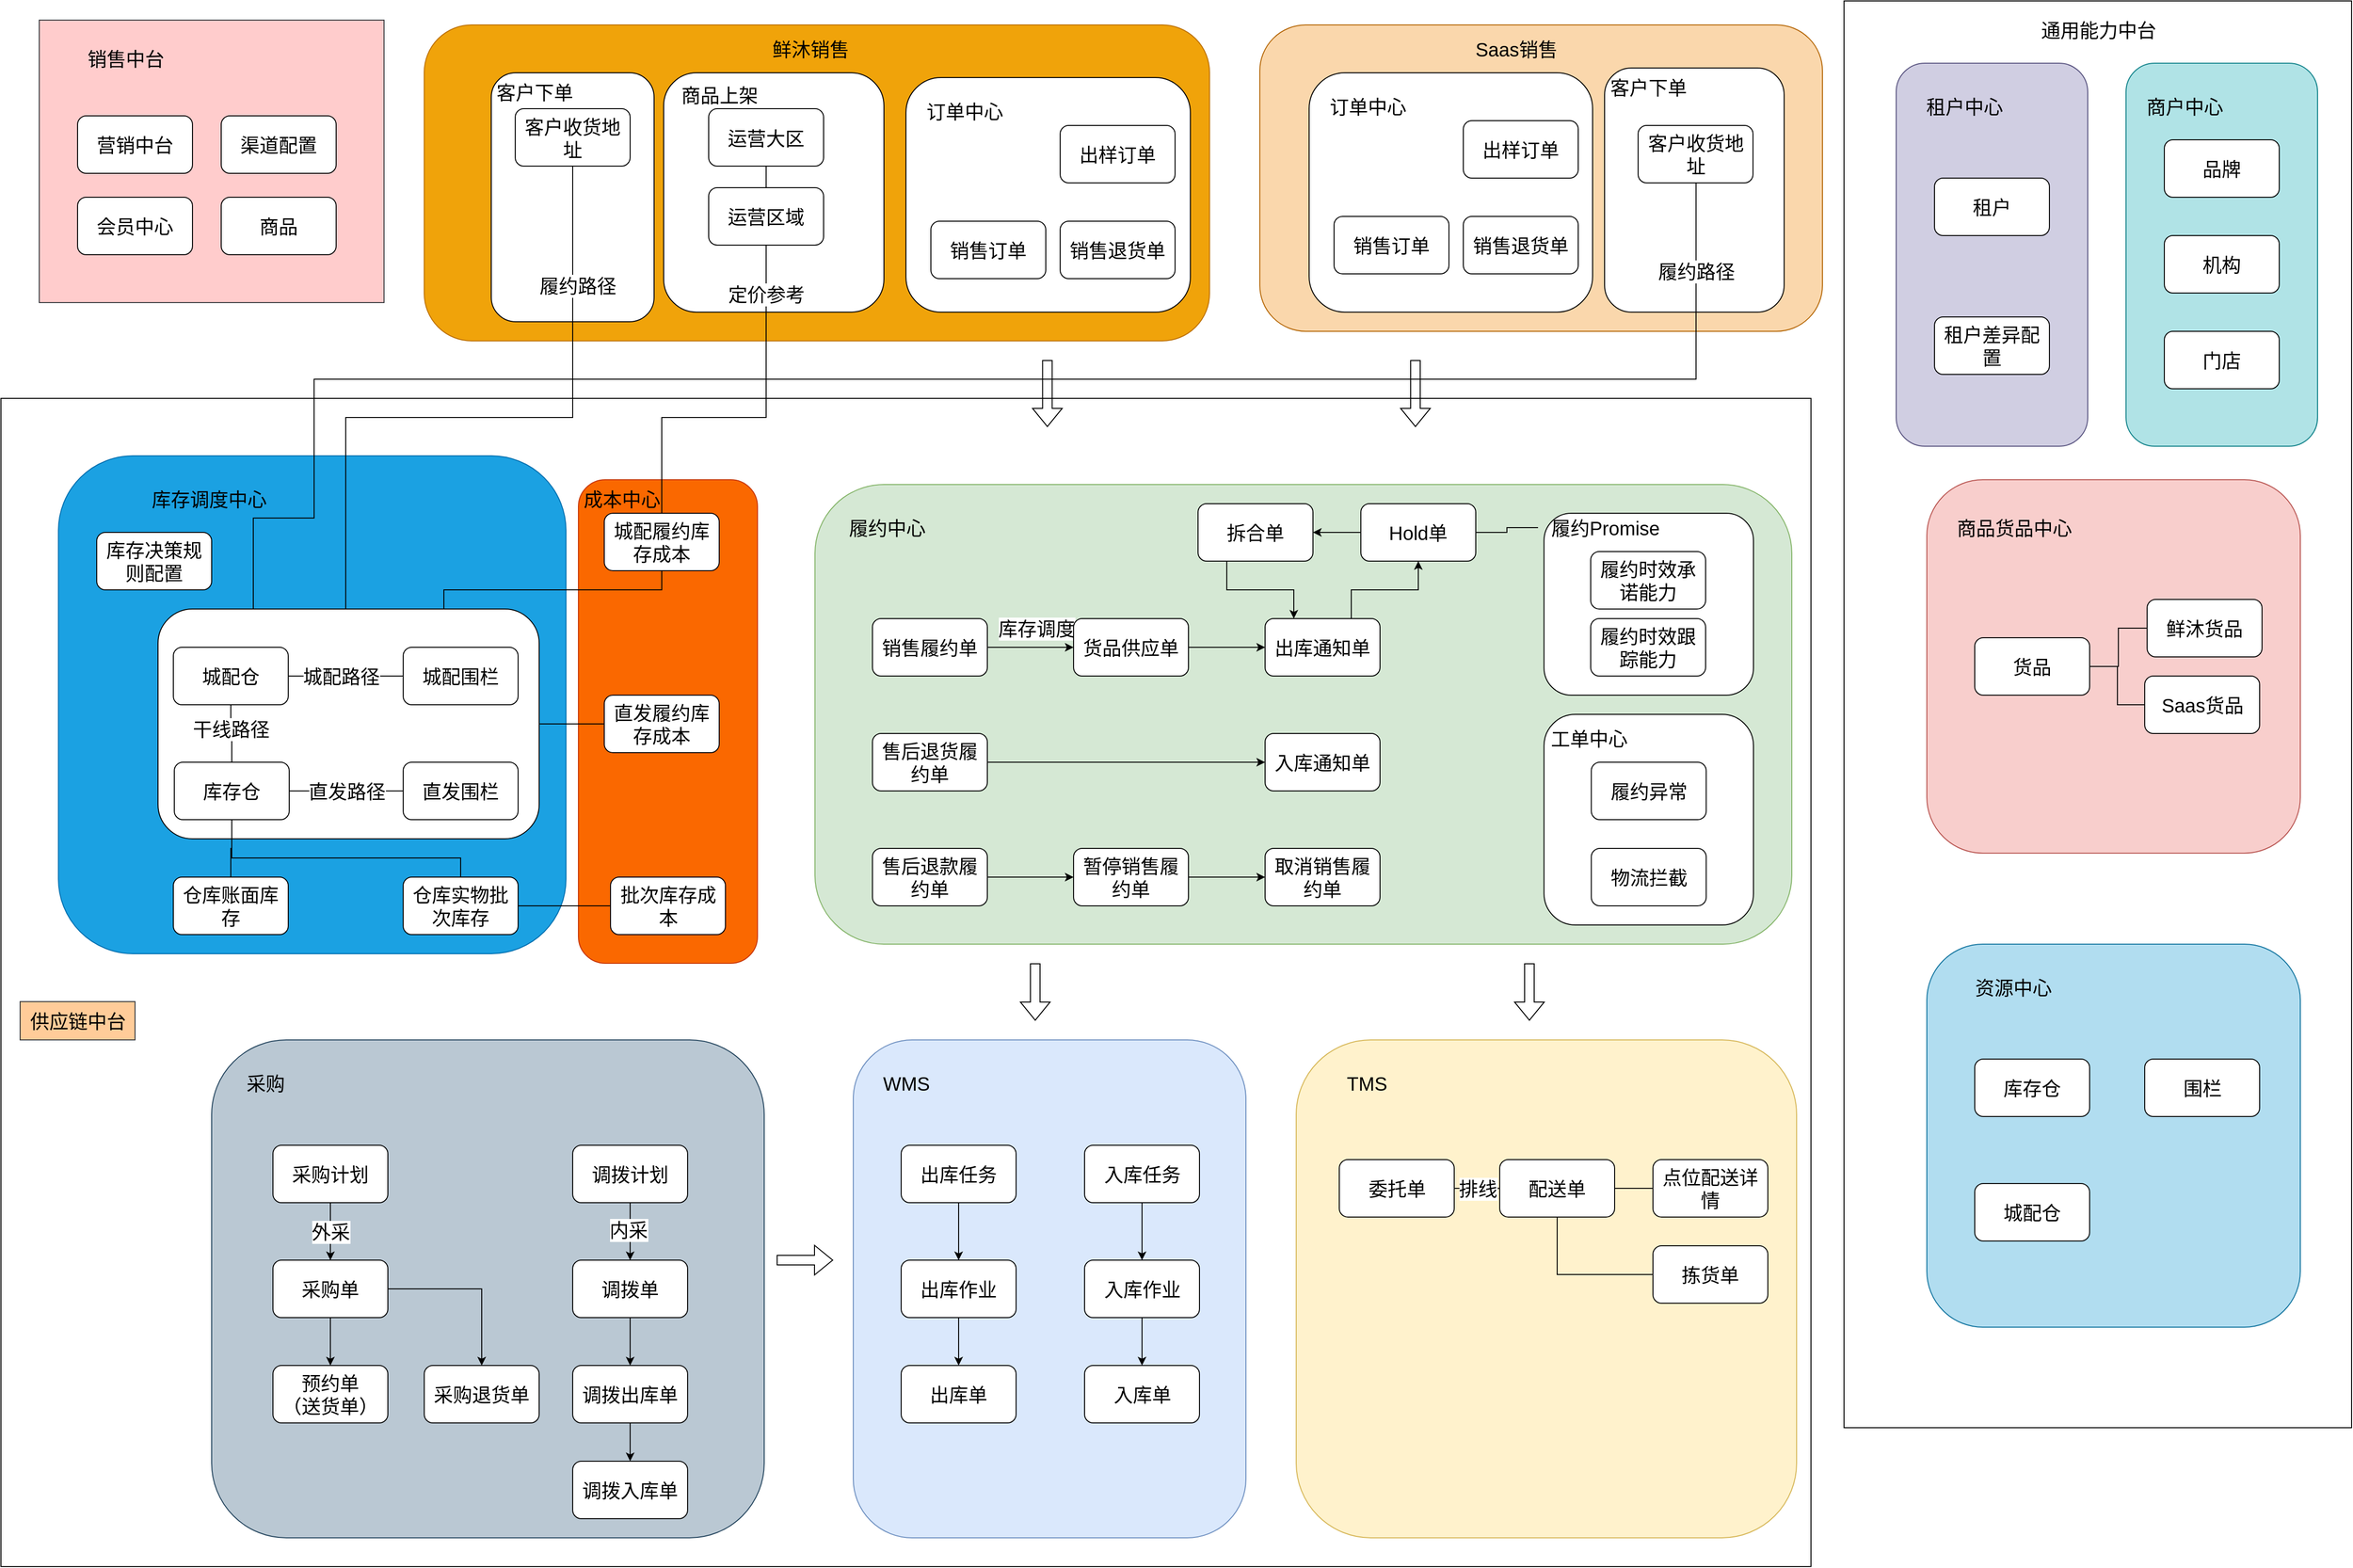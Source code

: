 <mxfile version="21.0.2" type="github">
  <diagram id="9BSfSEBx7n1tUxAudPgJ" name="第 1 页">
    <mxGraphModel dx="3129" dy="1111" grid="1" gridSize="10" guides="1" tooltips="1" connect="1" arrows="1" fold="1" page="1" pageScale="1" pageWidth="827" pageHeight="1169" math="0" shadow="0">
      <root>
        <mxCell id="0" />
        <mxCell id="1" parent="0" />
        <mxCell id="_SclktuzGxWFYy_Q4PIl-297" value="" style="whiteSpace=wrap;html=1;fontSize=20;fillColor=#ffcccc;strokeColor=#36393d;" parent="1" vertex="1">
          <mxGeometry x="-730" y="115" width="360" height="295" as="geometry" />
        </mxCell>
        <mxCell id="_SclktuzGxWFYy_Q4PIl-289" value="" style="rounded=0;whiteSpace=wrap;html=1;fontSize=20;" parent="1" vertex="1">
          <mxGeometry x="-770" y="510" width="1890" height="1220" as="geometry" />
        </mxCell>
        <mxCell id="_SclktuzGxWFYy_Q4PIl-287" value="" style="rounded=0;whiteSpace=wrap;html=1;fontSize=20;" parent="1" vertex="1">
          <mxGeometry x="1154.5" y="95" width="530" height="1490" as="geometry" />
        </mxCell>
        <mxCell id="_SclktuzGxWFYy_Q4PIl-282" value="" style="rounded=1;whiteSpace=wrap;html=1;fillColor=#b0e3e6;strokeColor=#0e8088;fontSize=20;" parent="1" vertex="1">
          <mxGeometry x="1449" y="160" width="200" height="400" as="geometry" />
        </mxCell>
        <mxCell id="_SclktuzGxWFYy_Q4PIl-49" value="" style="rounded=1;whiteSpace=wrap;html=1;fillColor=#d5e8d4;strokeColor=#82b366;fontSize=20;" parent="1" vertex="1">
          <mxGeometry x="80" y="600" width="1020" height="480" as="geometry" />
        </mxCell>
        <mxCell id="_SclktuzGxWFYy_Q4PIl-263" value="" style="rounded=1;whiteSpace=wrap;html=1;fontSize=20;" parent="1" vertex="1">
          <mxGeometry x="841.25" y="630" width="218.75" height="190" as="geometry" />
        </mxCell>
        <mxCell id="_SclktuzGxWFYy_Q4PIl-259" value="" style="rounded=1;whiteSpace=wrap;html=1;fontSize=20;" parent="1" vertex="1">
          <mxGeometry x="841.25" y="840" width="218.75" height="220" as="geometry" />
        </mxCell>
        <mxCell id="_SclktuzGxWFYy_Q4PIl-86" value="" style="rounded=1;whiteSpace=wrap;html=1;fillColor=#fad7ac;strokeColor=#b46504;fontSize=20;" parent="1" vertex="1">
          <mxGeometry x="544.5" y="120" width="587.5" height="320" as="geometry" />
        </mxCell>
        <mxCell id="_SclktuzGxWFYy_Q4PIl-243" value="" style="rounded=1;whiteSpace=wrap;html=1;fontSize=20;" parent="1" vertex="1">
          <mxGeometry x="904.5" y="165" width="187.5" height="255" as="geometry" />
        </mxCell>
        <mxCell id="_SclktuzGxWFYy_Q4PIl-111" value="" style="rounded=1;whiteSpace=wrap;html=1;fillColor=#f0a30a;fontColor=#000000;strokeColor=#BD7000;fontSize=20;" parent="1" vertex="1">
          <mxGeometry x="-328" y="120" width="820" height="330" as="geometry" />
        </mxCell>
        <mxCell id="_SclktuzGxWFYy_Q4PIl-241" value="" style="rounded=1;whiteSpace=wrap;html=1;fontSize=20;" parent="1" vertex="1">
          <mxGeometry x="-258" y="170" width="170" height="260" as="geometry" />
        </mxCell>
        <mxCell id="_SclktuzGxWFYy_Q4PIl-184" value="" style="rounded=1;whiteSpace=wrap;html=1;fontSize=20;" parent="1" vertex="1">
          <mxGeometry x="596" y="170" width="296" height="250" as="geometry" />
        </mxCell>
        <mxCell id="_SclktuzGxWFYy_Q4PIl-182" value="" style="rounded=1;whiteSpace=wrap;html=1;fontSize=20;" parent="1" vertex="1">
          <mxGeometry x="-78" y="170" width="230" height="250" as="geometry" />
        </mxCell>
        <mxCell id="_SclktuzGxWFYy_Q4PIl-158" value="" style="rounded=1;whiteSpace=wrap;html=1;fillColor=#fa6800;fontColor=#000000;strokeColor=#C73500;fontSize=20;" parent="1" vertex="1">
          <mxGeometry x="-167" y="595" width="187" height="505" as="geometry" />
        </mxCell>
        <mxCell id="_SclktuzGxWFYy_Q4PIl-98" value="" style="rounded=1;whiteSpace=wrap;html=1;fillColor=#1ba1e2;fontColor=#ffffff;strokeColor=#006EAF;fontSize=20;" parent="1" vertex="1">
          <mxGeometry x="-710" y="570" width="530" height="520" as="geometry" />
        </mxCell>
        <mxCell id="_SclktuzGxWFYy_Q4PIl-151" style="edgeStyle=orthogonalEdgeStyle;rounded=0;orthogonalLoop=1;jettySize=auto;html=1;exitX=0.75;exitY=0;exitDx=0;exitDy=0;endArrow=none;endFill=0;fontSize=20;" parent="1" source="_SclktuzGxWFYy_Q4PIl-149" target="_SclktuzGxWFYy_Q4PIl-146" edge="1">
          <mxGeometry relative="1" as="geometry" />
        </mxCell>
        <mxCell id="_SclktuzGxWFYy_Q4PIl-199" style="edgeStyle=orthogonalEdgeStyle;rounded=0;orthogonalLoop=1;jettySize=auto;html=1;exitX=1;exitY=0.5;exitDx=0;exitDy=0;endArrow=none;endFill=0;fontSize=20;" parent="1" source="_SclktuzGxWFYy_Q4PIl-149" target="_SclktuzGxWFYy_Q4PIl-198" edge="1">
          <mxGeometry relative="1" as="geometry" />
        </mxCell>
        <mxCell id="_SclktuzGxWFYy_Q4PIl-149" value="" style="rounded=1;whiteSpace=wrap;html=1;fontSize=20;" parent="1" vertex="1">
          <mxGeometry x="-606" y="730" width="398" height="240" as="geometry" />
        </mxCell>
        <mxCell id="_SclktuzGxWFYy_Q4PIl-127" value="" style="rounded=1;whiteSpace=wrap;html=1;fillColor=#fff2cc;strokeColor=#d6b656;fontSize=20;" parent="1" vertex="1">
          <mxGeometry x="582.5" y="1180" width="522.5" height="520" as="geometry" />
        </mxCell>
        <mxCell id="_SclktuzGxWFYy_Q4PIl-96" value="" style="rounded=1;whiteSpace=wrap;html=1;fillColor=#f8cecc;strokeColor=#b85450;fontSize=20;" parent="1" vertex="1">
          <mxGeometry x="1241" y="595" width="390" height="390" as="geometry" />
        </mxCell>
        <mxCell id="_SclktuzGxWFYy_Q4PIl-63" value="" style="rounded=1;whiteSpace=wrap;html=1;fillColor=#dae8fc;strokeColor=#6c8ebf;fontSize=20;" parent="1" vertex="1">
          <mxGeometry x="120" y="1180" width="410" height="520" as="geometry" />
        </mxCell>
        <mxCell id="_SclktuzGxWFYy_Q4PIl-50" value="履约中心" style="text;html=1;align=center;verticalAlign=middle;resizable=0;points=[];autosize=1;strokeColor=none;fillColor=none;fontSize=20;" parent="1" vertex="1">
          <mxGeometry x="105" y="625" width="100" height="40" as="geometry" />
        </mxCell>
        <mxCell id="_SclktuzGxWFYy_Q4PIl-56" style="edgeStyle=orthogonalEdgeStyle;rounded=0;orthogonalLoop=1;jettySize=auto;html=1;exitX=1;exitY=0.5;exitDx=0;exitDy=0;entryX=0;entryY=0.5;entryDx=0;entryDy=0;fontSize=20;" parent="1" source="_SclktuzGxWFYy_Q4PIl-51" target="_SclktuzGxWFYy_Q4PIl-54" edge="1">
          <mxGeometry relative="1" as="geometry" />
        </mxCell>
        <mxCell id="_SclktuzGxWFYy_Q4PIl-238" value="库存调度" style="edgeLabel;html=1;align=center;verticalAlign=middle;resizable=0;points=[];fontSize=20;" parent="_SclktuzGxWFYy_Q4PIl-56" vertex="1" connectable="0">
          <mxGeometry x="-0.162" y="4" relative="1" as="geometry">
            <mxPoint x="13" y="-16" as="offset" />
          </mxGeometry>
        </mxCell>
        <mxCell id="_SclktuzGxWFYy_Q4PIl-51" value="销售履约单" style="rounded=1;whiteSpace=wrap;html=1;fontSize=20;" parent="1" vertex="1">
          <mxGeometry x="140" y="740" width="120" height="60" as="geometry" />
        </mxCell>
        <mxCell id="_SclktuzGxWFYy_Q4PIl-61" style="edgeStyle=orthogonalEdgeStyle;rounded=0;orthogonalLoop=1;jettySize=auto;html=1;exitX=0.75;exitY=0;exitDx=0;exitDy=0;fontSize=20;" parent="1" source="_SclktuzGxWFYy_Q4PIl-52" target="_SclktuzGxWFYy_Q4PIl-59" edge="1">
          <mxGeometry relative="1" as="geometry" />
        </mxCell>
        <mxCell id="_SclktuzGxWFYy_Q4PIl-52" value="出库通知单" style="rounded=1;whiteSpace=wrap;html=1;fontSize=20;" parent="1" vertex="1">
          <mxGeometry x="550" y="740" width="120" height="60" as="geometry" />
        </mxCell>
        <mxCell id="_SclktuzGxWFYy_Q4PIl-57" style="edgeStyle=orthogonalEdgeStyle;rounded=0;orthogonalLoop=1;jettySize=auto;html=1;exitX=1;exitY=0.5;exitDx=0;exitDy=0;entryX=0;entryY=0.5;entryDx=0;entryDy=0;fontSize=20;" parent="1" source="_SclktuzGxWFYy_Q4PIl-54" target="_SclktuzGxWFYy_Q4PIl-52" edge="1">
          <mxGeometry relative="1" as="geometry" />
        </mxCell>
        <mxCell id="_SclktuzGxWFYy_Q4PIl-54" value="货品供应单" style="rounded=1;whiteSpace=wrap;html=1;fontSize=20;" parent="1" vertex="1">
          <mxGeometry x="350" y="740" width="120" height="60" as="geometry" />
        </mxCell>
        <mxCell id="_SclktuzGxWFYy_Q4PIl-55" value="入库通知单" style="rounded=1;whiteSpace=wrap;html=1;fontSize=20;" parent="1" vertex="1">
          <mxGeometry x="550" y="860" width="120" height="60" as="geometry" />
        </mxCell>
        <mxCell id="_SclktuzGxWFYy_Q4PIl-62" style="edgeStyle=orthogonalEdgeStyle;rounded=0;orthogonalLoop=1;jettySize=auto;html=1;exitX=0;exitY=0.5;exitDx=0;exitDy=0;fontSize=20;" parent="1" source="_SclktuzGxWFYy_Q4PIl-59" target="_SclktuzGxWFYy_Q4PIl-60" edge="1">
          <mxGeometry relative="1" as="geometry" />
        </mxCell>
        <mxCell id="_SclktuzGxWFYy_Q4PIl-59" value="Hold单" style="rounded=1;whiteSpace=wrap;html=1;fontSize=20;" parent="1" vertex="1">
          <mxGeometry x="650" y="620" width="120" height="60" as="geometry" />
        </mxCell>
        <mxCell id="_SclktuzGxWFYy_Q4PIl-64" style="edgeStyle=orthogonalEdgeStyle;rounded=0;orthogonalLoop=1;jettySize=auto;html=1;exitX=0.25;exitY=1;exitDx=0;exitDy=0;entryX=0.25;entryY=0;entryDx=0;entryDy=0;fontSize=20;" parent="1" source="_SclktuzGxWFYy_Q4PIl-60" target="_SclktuzGxWFYy_Q4PIl-52" edge="1">
          <mxGeometry relative="1" as="geometry" />
        </mxCell>
        <mxCell id="_SclktuzGxWFYy_Q4PIl-60" value="拆合单" style="rounded=1;whiteSpace=wrap;html=1;fontSize=20;" parent="1" vertex="1">
          <mxGeometry x="480" y="620" width="120" height="60" as="geometry" />
        </mxCell>
        <mxCell id="_SclktuzGxWFYy_Q4PIl-65" value="WMS" style="text;html=1;align=center;verticalAlign=middle;resizable=0;points=[];autosize=1;strokeColor=none;fillColor=none;fontSize=20;" parent="1" vertex="1">
          <mxGeometry x="140" y="1205" width="70" height="40" as="geometry" />
        </mxCell>
        <mxCell id="_SclktuzGxWFYy_Q4PIl-249" style="edgeStyle=orthogonalEdgeStyle;rounded=0;orthogonalLoop=1;jettySize=auto;html=1;exitX=0.5;exitY=1;exitDx=0;exitDy=0;endArrow=classic;endFill=1;fontSize=20;" parent="1" source="_SclktuzGxWFYy_Q4PIl-66" target="_SclktuzGxWFYy_Q4PIl-72" edge="1">
          <mxGeometry relative="1" as="geometry" />
        </mxCell>
        <mxCell id="_SclktuzGxWFYy_Q4PIl-66" value="出库任务" style="rounded=1;whiteSpace=wrap;html=1;fontSize=20;" parent="1" vertex="1">
          <mxGeometry x="170" y="1290" width="120" height="60" as="geometry" />
        </mxCell>
        <mxCell id="_SclktuzGxWFYy_Q4PIl-251" style="edgeStyle=orthogonalEdgeStyle;rounded=0;orthogonalLoop=1;jettySize=auto;html=1;exitX=0.5;exitY=1;exitDx=0;exitDy=0;endArrow=classic;endFill=1;fontSize=20;" parent="1" source="_SclktuzGxWFYy_Q4PIl-68" target="_SclktuzGxWFYy_Q4PIl-74" edge="1">
          <mxGeometry relative="1" as="geometry" />
        </mxCell>
        <mxCell id="_SclktuzGxWFYy_Q4PIl-68" value="入库任务" style="rounded=1;whiteSpace=wrap;html=1;fontSize=20;" parent="1" vertex="1">
          <mxGeometry x="361.5" y="1290" width="120" height="60" as="geometry" />
        </mxCell>
        <mxCell id="_SclktuzGxWFYy_Q4PIl-250" style="edgeStyle=orthogonalEdgeStyle;rounded=0;orthogonalLoop=1;jettySize=auto;html=1;exitX=0.5;exitY=1;exitDx=0;exitDy=0;endArrow=classic;endFill=1;fontSize=20;" parent="1" source="_SclktuzGxWFYy_Q4PIl-72" target="_SclktuzGxWFYy_Q4PIl-70" edge="1">
          <mxGeometry relative="1" as="geometry" />
        </mxCell>
        <mxCell id="_SclktuzGxWFYy_Q4PIl-72" value="出库作业" style="rounded=1;whiteSpace=wrap;html=1;fontSize=20;" parent="1" vertex="1">
          <mxGeometry x="170" y="1410" width="120" height="60" as="geometry" />
        </mxCell>
        <mxCell id="_SclktuzGxWFYy_Q4PIl-252" style="edgeStyle=orthogonalEdgeStyle;rounded=0;orthogonalLoop=1;jettySize=auto;html=1;exitX=0.5;exitY=1;exitDx=0;exitDy=0;entryX=0.5;entryY=0;entryDx=0;entryDy=0;endArrow=classic;endFill=1;fontSize=20;" parent="1" source="_SclktuzGxWFYy_Q4PIl-74" target="_SclktuzGxWFYy_Q4PIl-75" edge="1">
          <mxGeometry relative="1" as="geometry" />
        </mxCell>
        <mxCell id="_SclktuzGxWFYy_Q4PIl-74" value="入库作业" style="rounded=1;whiteSpace=wrap;html=1;fontSize=20;" parent="1" vertex="1">
          <mxGeometry x="361.5" y="1410" width="120" height="60" as="geometry" />
        </mxCell>
        <mxCell id="_SclktuzGxWFYy_Q4PIl-75" value="入库单" style="rounded=1;whiteSpace=wrap;html=1;fontSize=20;" parent="1" vertex="1">
          <mxGeometry x="361.5" y="1520" width="120" height="60" as="geometry" />
        </mxCell>
        <mxCell id="_SclktuzGxWFYy_Q4PIl-78" value="商品" style="rounded=1;whiteSpace=wrap;html=1;fontSize=20;" parent="1" vertex="1">
          <mxGeometry x="-540" y="300" width="120" height="60" as="geometry" />
        </mxCell>
        <mxCell id="_SclktuzGxWFYy_Q4PIl-141" style="edgeStyle=orthogonalEdgeStyle;rounded=0;orthogonalLoop=1;jettySize=auto;html=1;exitX=1;exitY=0.5;exitDx=0;exitDy=0;entryX=0;entryY=0.5;entryDx=0;entryDy=0;endArrow=none;endFill=0;fontSize=20;" parent="1" source="_SclktuzGxWFYy_Q4PIl-79" target="_SclktuzGxWFYy_Q4PIl-140" edge="1">
          <mxGeometry relative="1" as="geometry" />
        </mxCell>
        <mxCell id="_SclktuzGxWFYy_Q4PIl-142" style="edgeStyle=orthogonalEdgeStyle;rounded=0;orthogonalLoop=1;jettySize=auto;html=1;exitX=1;exitY=0.5;exitDx=0;exitDy=0;endArrow=none;endFill=0;fontSize=20;entryX=0;entryY=0.5;entryDx=0;entryDy=0;" parent="1" source="_SclktuzGxWFYy_Q4PIl-79" target="_SclktuzGxWFYy_Q4PIl-139" edge="1">
          <mxGeometry relative="1" as="geometry">
            <Array as="points">
              <mxPoint x="1440" y="790" />
              <mxPoint x="1440" y="830" />
            </Array>
          </mxGeometry>
        </mxCell>
        <mxCell id="_SclktuzGxWFYy_Q4PIl-79" value="货品" style="rounded=1;whiteSpace=wrap;html=1;fontSize=20;" parent="1" vertex="1">
          <mxGeometry x="1291" y="760" width="120" height="60" as="geometry" />
        </mxCell>
        <mxCell id="_SclktuzGxWFYy_Q4PIl-103" style="edgeStyle=orthogonalEdgeStyle;rounded=0;orthogonalLoop=1;jettySize=auto;html=1;exitX=0.5;exitY=0;exitDx=0;exitDy=0;entryX=0.5;entryY=1;entryDx=0;entryDy=0;endArrow=none;endFill=0;fontSize=20;" parent="1" source="_SclktuzGxWFYy_Q4PIl-80" target="_SclktuzGxWFYy_Q4PIl-101" edge="1">
          <mxGeometry relative="1" as="geometry">
            <Array as="points">
              <mxPoint x="-290" y="990" />
              <mxPoint x="-529" y="990" />
            </Array>
          </mxGeometry>
        </mxCell>
        <mxCell id="_SclktuzGxWFYy_Q4PIl-155" style="edgeStyle=orthogonalEdgeStyle;rounded=0;orthogonalLoop=1;jettySize=auto;html=1;exitX=1;exitY=0.5;exitDx=0;exitDy=0;endArrow=none;endFill=0;fontSize=20;" parent="1" source="_SclktuzGxWFYy_Q4PIl-80" target="_SclktuzGxWFYy_Q4PIl-154" edge="1">
          <mxGeometry relative="1" as="geometry" />
        </mxCell>
        <mxCell id="_SclktuzGxWFYy_Q4PIl-80" value="仓库实物批次库存" style="rounded=1;whiteSpace=wrap;html=1;fontSize=20;" parent="1" vertex="1">
          <mxGeometry x="-350" y="1010" width="120" height="60" as="geometry" />
        </mxCell>
        <mxCell id="_SclktuzGxWFYy_Q4PIl-85" value="销售订单" style="rounded=1;whiteSpace=wrap;html=1;fontSize=20;" parent="1" vertex="1">
          <mxGeometry x="622" y="320" width="120" height="60" as="geometry" />
        </mxCell>
        <mxCell id="_SclktuzGxWFYy_Q4PIl-87" value="Saas销售" style="text;html=1;align=center;verticalAlign=middle;resizable=0;points=[];autosize=1;strokeColor=none;fillColor=none;fontSize=20;" parent="1" vertex="1">
          <mxGeometry x="757" y="125" width="110" height="40" as="geometry" />
        </mxCell>
        <mxCell id="_SclktuzGxWFYy_Q4PIl-88" value="销售退货单" style="rounded=1;whiteSpace=wrap;html=1;fontSize=20;" parent="1" vertex="1">
          <mxGeometry x="757" y="320" width="120" height="60" as="geometry" />
        </mxCell>
        <mxCell id="_SclktuzGxWFYy_Q4PIl-89" value="出样订单" style="rounded=1;whiteSpace=wrap;html=1;fontSize=20;" parent="1" vertex="1">
          <mxGeometry x="757" y="220" width="120" height="60" as="geometry" />
        </mxCell>
        <mxCell id="_SclktuzGxWFYy_Q4PIl-97" value="商品货品中心" style="text;html=1;align=center;verticalAlign=middle;resizable=0;points=[];autosize=1;strokeColor=none;fillColor=none;fontSize=20;" parent="1" vertex="1">
          <mxGeometry x="1261.5" y="625" width="140" height="40" as="geometry" />
        </mxCell>
        <mxCell id="_SclktuzGxWFYy_Q4PIl-99" value="库存调度中心" style="text;html=1;align=center;verticalAlign=middle;resizable=0;points=[];autosize=1;strokeColor=none;fillColor=none;fontSize=20;" parent="1" vertex="1">
          <mxGeometry x="-623" y="595" width="140" height="40" as="geometry" />
        </mxCell>
        <mxCell id="_SclktuzGxWFYy_Q4PIl-100" value="城配围栏" style="rounded=1;whiteSpace=wrap;html=1;fontSize=20;" parent="1" vertex="1">
          <mxGeometry x="-350" y="770" width="120" height="60" as="geometry" />
        </mxCell>
        <mxCell id="_SclktuzGxWFYy_Q4PIl-104" style="edgeStyle=orthogonalEdgeStyle;rounded=0;orthogonalLoop=1;jettySize=auto;html=1;exitX=0.5;exitY=0;exitDx=0;exitDy=0;endArrow=none;endFill=0;fontSize=20;" parent="1" source="_SclktuzGxWFYy_Q4PIl-101" target="_SclktuzGxWFYy_Q4PIl-102" edge="1">
          <mxGeometry relative="1" as="geometry" />
        </mxCell>
        <mxCell id="_SclktuzGxWFYy_Q4PIl-106" value="干线路径" style="edgeLabel;html=1;align=center;verticalAlign=middle;resizable=0;points=[];fontSize=20;" parent="_SclktuzGxWFYy_Q4PIl-104" vertex="1" connectable="0">
          <mxGeometry x="0.176" y="1" relative="1" as="geometry">
            <mxPoint x="1" as="offset" />
          </mxGeometry>
        </mxCell>
        <mxCell id="_SclktuzGxWFYy_Q4PIl-196" value="直发路径" style="edgeStyle=orthogonalEdgeStyle;rounded=0;orthogonalLoop=1;jettySize=auto;html=1;exitX=1;exitY=0.5;exitDx=0;exitDy=0;endArrow=none;endFill=0;fontSize=20;" parent="1" source="_SclktuzGxWFYy_Q4PIl-101" target="_SclktuzGxWFYy_Q4PIl-195" edge="1">
          <mxGeometry relative="1" as="geometry" />
        </mxCell>
        <mxCell id="_SclktuzGxWFYy_Q4PIl-300" style="edgeStyle=orthogonalEdgeStyle;rounded=0;orthogonalLoop=1;jettySize=auto;html=1;exitX=0.5;exitY=1;exitDx=0;exitDy=0;entryX=0.5;entryY=0;entryDx=0;entryDy=0;fontSize=20;endArrow=none;endFill=0;" parent="1" source="_SclktuzGxWFYy_Q4PIl-101" target="_SclktuzGxWFYy_Q4PIl-299" edge="1">
          <mxGeometry relative="1" as="geometry" />
        </mxCell>
        <mxCell id="_SclktuzGxWFYy_Q4PIl-101" value="库存仓" style="rounded=1;whiteSpace=wrap;html=1;fontSize=20;" parent="1" vertex="1">
          <mxGeometry x="-589" y="890" width="120" height="60" as="geometry" />
        </mxCell>
        <mxCell id="_SclktuzGxWFYy_Q4PIl-105" style="edgeStyle=orthogonalEdgeStyle;rounded=0;orthogonalLoop=1;jettySize=auto;html=1;exitX=1;exitY=0.5;exitDx=0;exitDy=0;endArrow=none;endFill=0;fontSize=20;" parent="1" source="_SclktuzGxWFYy_Q4PIl-102" target="_SclktuzGxWFYy_Q4PIl-100" edge="1">
          <mxGeometry relative="1" as="geometry" />
        </mxCell>
        <mxCell id="_SclktuzGxWFYy_Q4PIl-107" value="城配路径" style="edgeLabel;html=1;align=center;verticalAlign=middle;resizable=0;points=[];fontSize=20;" parent="_SclktuzGxWFYy_Q4PIl-105" vertex="1" connectable="0">
          <mxGeometry x="-0.258" y="-1" relative="1" as="geometry">
            <mxPoint x="10" y="-1" as="offset" />
          </mxGeometry>
        </mxCell>
        <mxCell id="_SclktuzGxWFYy_Q4PIl-102" value="城配仓" style="rounded=1;whiteSpace=wrap;html=1;fontSize=20;" parent="1" vertex="1">
          <mxGeometry x="-590" y="770" width="120" height="60" as="geometry" />
        </mxCell>
        <mxCell id="_SclktuzGxWFYy_Q4PIl-152" style="edgeStyle=orthogonalEdgeStyle;rounded=0;orthogonalLoop=1;jettySize=auto;html=1;exitX=0.5;exitY=1;exitDx=0;exitDy=0;endArrow=none;endFill=0;fontSize=20;" parent="1" source="_SclktuzGxWFYy_Q4PIl-108" target="_SclktuzGxWFYy_Q4PIl-109" edge="1">
          <mxGeometry relative="1" as="geometry" />
        </mxCell>
        <mxCell id="_SclktuzGxWFYy_Q4PIl-108" value="运营大区" style="rounded=1;whiteSpace=wrap;html=1;fontSize=20;" parent="1" vertex="1">
          <mxGeometry x="-31" y="207.5" width="120" height="60" as="geometry" />
        </mxCell>
        <mxCell id="_SclktuzGxWFYy_Q4PIl-161" style="edgeStyle=orthogonalEdgeStyle;rounded=0;orthogonalLoop=1;jettySize=auto;html=1;exitX=0.5;exitY=1;exitDx=0;exitDy=0;endArrow=none;endFill=0;fontSize=20;" parent="1" source="_SclktuzGxWFYy_Q4PIl-109" target="_SclktuzGxWFYy_Q4PIl-146" edge="1">
          <mxGeometry relative="1" as="geometry">
            <Array as="points">
              <mxPoint x="29" y="530" />
              <mxPoint x="-80" y="530" />
            </Array>
          </mxGeometry>
        </mxCell>
        <mxCell id="_SclktuzGxWFYy_Q4PIl-162" value="定价参考" style="edgeLabel;html=1;align=center;verticalAlign=middle;resizable=0;points=[];fontSize=20;" parent="_SclktuzGxWFYy_Q4PIl-161" vertex="1" connectable="0">
          <mxGeometry x="-0.722" y="1" relative="1" as="geometry">
            <mxPoint x="-1" y="-3" as="offset" />
          </mxGeometry>
        </mxCell>
        <mxCell id="_SclktuzGxWFYy_Q4PIl-109" value="运营区域" style="rounded=1;whiteSpace=wrap;html=1;fontSize=20;" parent="1" vertex="1">
          <mxGeometry x="-31" y="290" width="120" height="60" as="geometry" />
        </mxCell>
        <mxCell id="_SclktuzGxWFYy_Q4PIl-112" value="鲜沐销售" style="text;html=1;align=center;verticalAlign=middle;resizable=0;points=[];autosize=1;strokeColor=none;fillColor=none;fontSize=20;" parent="1" vertex="1">
          <mxGeometry x="25" y="125" width="100" height="40" as="geometry" />
        </mxCell>
        <mxCell id="_SclktuzGxWFYy_Q4PIl-118" style="edgeStyle=orthogonalEdgeStyle;rounded=0;orthogonalLoop=1;jettySize=auto;html=1;exitX=1;exitY=0.5;exitDx=0;exitDy=0;endArrow=classic;endFill=1;fontSize=20;" parent="1" source="_SclktuzGxWFYy_Q4PIl-115" target="_SclktuzGxWFYy_Q4PIl-55" edge="1">
          <mxGeometry relative="1" as="geometry" />
        </mxCell>
        <mxCell id="_SclktuzGxWFYy_Q4PIl-115" value="售后退货履约单" style="rounded=1;whiteSpace=wrap;html=1;fontSize=20;" parent="1" vertex="1">
          <mxGeometry x="140" y="860" width="120" height="60" as="geometry" />
        </mxCell>
        <mxCell id="_SclktuzGxWFYy_Q4PIl-120" style="edgeStyle=orthogonalEdgeStyle;rounded=0;orthogonalLoop=1;jettySize=auto;html=1;exitX=1;exitY=0.5;exitDx=0;exitDy=0;endArrow=classic;endFill=1;fontSize=20;" parent="1" source="_SclktuzGxWFYy_Q4PIl-116" target="_SclktuzGxWFYy_Q4PIl-119" edge="1">
          <mxGeometry relative="1" as="geometry" />
        </mxCell>
        <mxCell id="_SclktuzGxWFYy_Q4PIl-116" value="售后退款履约单" style="rounded=1;whiteSpace=wrap;html=1;fontSize=20;" parent="1" vertex="1">
          <mxGeometry x="140" y="980" width="120" height="60" as="geometry" />
        </mxCell>
        <mxCell id="_SclktuzGxWFYy_Q4PIl-122" style="edgeStyle=orthogonalEdgeStyle;rounded=0;orthogonalLoop=1;jettySize=auto;html=1;exitX=1;exitY=0.5;exitDx=0;exitDy=0;endArrow=classic;endFill=1;fontSize=20;" parent="1" source="_SclktuzGxWFYy_Q4PIl-119" target="_SclktuzGxWFYy_Q4PIl-121" edge="1">
          <mxGeometry relative="1" as="geometry" />
        </mxCell>
        <mxCell id="_SclktuzGxWFYy_Q4PIl-119" value="暂停销售履约单" style="rounded=1;whiteSpace=wrap;html=1;fontSize=20;" parent="1" vertex="1">
          <mxGeometry x="350" y="980" width="120" height="60" as="geometry" />
        </mxCell>
        <mxCell id="_SclktuzGxWFYy_Q4PIl-121" value="取消销售履约单" style="rounded=1;whiteSpace=wrap;html=1;fontSize=20;" parent="1" vertex="1">
          <mxGeometry x="550" y="980" width="120" height="60" as="geometry" />
        </mxCell>
        <mxCell id="_SclktuzGxWFYy_Q4PIl-128" value="TMS" style="text;html=1;align=center;verticalAlign=middle;resizable=0;points=[];autosize=1;strokeColor=none;fillColor=none;fontSize=20;" parent="1" vertex="1">
          <mxGeometry x="621.25" y="1205" width="70" height="40" as="geometry" />
        </mxCell>
        <mxCell id="_SclktuzGxWFYy_Q4PIl-173" value="排线" style="edgeStyle=orthogonalEdgeStyle;rounded=0;orthogonalLoop=1;jettySize=auto;html=1;exitX=1;exitY=0.5;exitDx=0;exitDy=0;endArrow=classic;endFill=1;fontSize=20;" parent="1" source="_SclktuzGxWFYy_Q4PIl-130" target="_SclktuzGxWFYy_Q4PIl-172" edge="1">
          <mxGeometry relative="1" as="geometry" />
        </mxCell>
        <mxCell id="_SclktuzGxWFYy_Q4PIl-130" value="委托单" style="rounded=1;whiteSpace=wrap;html=1;fontSize=20;" parent="1" vertex="1">
          <mxGeometry x="627.5" y="1305" width="120" height="60" as="geometry" />
        </mxCell>
        <mxCell id="_SclktuzGxWFYy_Q4PIl-139" value="Saas货品" style="rounded=1;whiteSpace=wrap;html=1;fontSize=20;" parent="1" vertex="1">
          <mxGeometry x="1468.5" y="800" width="120" height="60" as="geometry" />
        </mxCell>
        <mxCell id="_SclktuzGxWFYy_Q4PIl-140" value="鲜沐货品" style="rounded=1;whiteSpace=wrap;html=1;fontSize=20;" parent="1" vertex="1">
          <mxGeometry x="1471" y="720" width="120" height="60" as="geometry" />
        </mxCell>
        <mxCell id="_SclktuzGxWFYy_Q4PIl-146" value="城配履约库存成本" style="rounded=1;whiteSpace=wrap;html=1;fontSize=20;" parent="1" vertex="1">
          <mxGeometry x="-140" y="630" width="120" height="60" as="geometry" />
        </mxCell>
        <mxCell id="_SclktuzGxWFYy_Q4PIl-154" value="批次库存成本" style="rounded=1;whiteSpace=wrap;html=1;fontSize=20;" parent="1" vertex="1">
          <mxGeometry x="-133.5" y="1010" width="120" height="60" as="geometry" />
        </mxCell>
        <mxCell id="_SclktuzGxWFYy_Q4PIl-159" value="成本中心" style="text;html=1;align=center;verticalAlign=middle;resizable=0;points=[];autosize=1;strokeColor=none;fillColor=none;fontSize=20;" parent="1" vertex="1">
          <mxGeometry x="-172" y="595" width="100" height="40" as="geometry" />
        </mxCell>
        <mxCell id="_SclktuzGxWFYy_Q4PIl-170" value="履约路径" style="edgeStyle=orthogonalEdgeStyle;rounded=0;orthogonalLoop=1;jettySize=auto;html=1;exitX=0.5;exitY=1;exitDx=0;exitDy=0;endArrow=none;endFill=0;entryX=0.5;entryY=0;entryDx=0;entryDy=0;fontSize=20;" parent="1" source="_SclktuzGxWFYy_Q4PIl-163" target="_SclktuzGxWFYy_Q4PIl-149" edge="1">
          <mxGeometry x="-0.646" y="5" relative="1" as="geometry">
            <mxPoint x="-268" y="630" as="targetPoint" />
            <Array as="points">
              <mxPoint x="-173" y="530" />
              <mxPoint x="-410" y="530" />
              <mxPoint x="-410" y="730" />
            </Array>
            <mxPoint as="offset" />
          </mxGeometry>
        </mxCell>
        <mxCell id="_SclktuzGxWFYy_Q4PIl-163" value="客户收货地址" style="rounded=1;whiteSpace=wrap;html=1;fontSize=20;" parent="1" vertex="1">
          <mxGeometry x="-233" y="207.5" width="120" height="60" as="geometry" />
        </mxCell>
        <mxCell id="_SclktuzGxWFYy_Q4PIl-175" style="edgeStyle=orthogonalEdgeStyle;rounded=0;orthogonalLoop=1;jettySize=auto;html=1;exitX=1;exitY=0.5;exitDx=0;exitDy=0;endArrow=none;endFill=0;fontSize=20;" parent="1" source="_SclktuzGxWFYy_Q4PIl-172" target="_SclktuzGxWFYy_Q4PIl-174" edge="1">
          <mxGeometry relative="1" as="geometry" />
        </mxCell>
        <mxCell id="_SclktuzGxWFYy_Q4PIl-177" style="edgeStyle=orthogonalEdgeStyle;rounded=0;orthogonalLoop=1;jettySize=auto;html=1;exitX=0.5;exitY=1;exitDx=0;exitDy=0;entryX=0;entryY=0.5;entryDx=0;entryDy=0;endArrow=none;endFill=0;fontSize=20;" parent="1" source="_SclktuzGxWFYy_Q4PIl-172" target="_SclktuzGxWFYy_Q4PIl-176" edge="1">
          <mxGeometry relative="1" as="geometry" />
        </mxCell>
        <mxCell id="_SclktuzGxWFYy_Q4PIl-172" value="配送单" style="rounded=1;whiteSpace=wrap;html=1;fontSize=20;" parent="1" vertex="1">
          <mxGeometry x="795" y="1305" width="120" height="60" as="geometry" />
        </mxCell>
        <mxCell id="_SclktuzGxWFYy_Q4PIl-174" value="点位配送详情" style="rounded=1;whiteSpace=wrap;html=1;fontSize=20;" parent="1" vertex="1">
          <mxGeometry x="955" y="1305" width="120" height="60" as="geometry" />
        </mxCell>
        <mxCell id="_SclktuzGxWFYy_Q4PIl-176" value="拣货单" style="rounded=1;whiteSpace=wrap;html=1;fontSize=20;" parent="1" vertex="1">
          <mxGeometry x="955" y="1395" width="120" height="60" as="geometry" />
        </mxCell>
        <mxCell id="_SclktuzGxWFYy_Q4PIl-179" value="" style="shape=flexArrow;endArrow=classic;html=1;rounded=0;fontSize=20;" parent="1" edge="1">
          <mxGeometry width="50" height="50" relative="1" as="geometry">
            <mxPoint x="322.67" y="470" as="sourcePoint" />
            <mxPoint x="322.67" y="540" as="targetPoint" />
          </mxGeometry>
        </mxCell>
        <mxCell id="_SclktuzGxWFYy_Q4PIl-180" value="" style="shape=flexArrow;endArrow=classic;html=1;rounded=0;fontSize=20;" parent="1" edge="1">
          <mxGeometry width="50" height="50" relative="1" as="geometry">
            <mxPoint x="707" y="470" as="sourcePoint" />
            <mxPoint x="707" y="540" as="targetPoint" />
          </mxGeometry>
        </mxCell>
        <mxCell id="_SclktuzGxWFYy_Q4PIl-183" value="商品上架" style="text;html=1;align=center;verticalAlign=middle;resizable=0;points=[];autosize=1;strokeColor=none;fillColor=none;fontSize=20;" parent="1" vertex="1">
          <mxGeometry x="-70" y="172.5" width="100" height="40" as="geometry" />
        </mxCell>
        <mxCell id="_SclktuzGxWFYy_Q4PIl-185" value="订单中心" style="text;html=1;align=center;verticalAlign=middle;resizable=0;points=[];autosize=1;strokeColor=none;fillColor=none;fontSize=20;" parent="1" vertex="1">
          <mxGeometry x="607" y="185" width="100" height="40" as="geometry" />
        </mxCell>
        <mxCell id="_SclktuzGxWFYy_Q4PIl-188" value="" style="rounded=1;whiteSpace=wrap;html=1;fontSize=20;" parent="1" vertex="1">
          <mxGeometry x="175" y="175" width="297" height="245" as="geometry" />
        </mxCell>
        <mxCell id="_SclktuzGxWFYy_Q4PIl-189" value="销售订单" style="rounded=1;whiteSpace=wrap;html=1;fontSize=20;" parent="1" vertex="1">
          <mxGeometry x="201" y="325" width="120" height="60" as="geometry" />
        </mxCell>
        <mxCell id="_SclktuzGxWFYy_Q4PIl-190" value="销售退货单" style="rounded=1;whiteSpace=wrap;html=1;fontSize=20;" parent="1" vertex="1">
          <mxGeometry x="336" y="325" width="120" height="60" as="geometry" />
        </mxCell>
        <mxCell id="_SclktuzGxWFYy_Q4PIl-191" value="出样订单" style="rounded=1;whiteSpace=wrap;html=1;fontSize=20;" parent="1" vertex="1">
          <mxGeometry x="336" y="225" width="120" height="60" as="geometry" />
        </mxCell>
        <mxCell id="_SclktuzGxWFYy_Q4PIl-192" value="订单中心" style="text;html=1;align=center;verticalAlign=middle;resizable=0;points=[];autosize=1;strokeColor=none;fillColor=none;fontSize=20;" parent="1" vertex="1">
          <mxGeometry x="186" y="190" width="100" height="40" as="geometry" />
        </mxCell>
        <mxCell id="_SclktuzGxWFYy_Q4PIl-195" value="直发围栏" style="rounded=1;whiteSpace=wrap;html=1;fontSize=20;" parent="1" vertex="1">
          <mxGeometry x="-350" y="890" width="120" height="60" as="geometry" />
        </mxCell>
        <mxCell id="_SclktuzGxWFYy_Q4PIl-198" value="直发履约库存成本" style="rounded=1;whiteSpace=wrap;html=1;fontSize=20;" parent="1" vertex="1">
          <mxGeometry x="-140" y="820" width="120" height="60" as="geometry" />
        </mxCell>
        <mxCell id="_SclktuzGxWFYy_Q4PIl-205" style="edgeStyle=orthogonalEdgeStyle;rounded=0;orthogonalLoop=1;jettySize=auto;html=1;exitX=0.25;exitY=0;exitDx=0;exitDy=0;endArrow=none;endFill=0;fontSize=20;" parent="1" source="_SclktuzGxWFYy_Q4PIl-149" target="_SclktuzGxWFYy_Q4PIl-204" edge="1">
          <mxGeometry relative="1" as="geometry">
            <mxPoint x="-413" y="625" as="sourcePoint" />
            <Array as="points">
              <mxPoint x="-506" y="635" />
              <mxPoint x="-443" y="635" />
              <mxPoint x="-443" y="490" />
              <mxPoint x="1000" y="490" />
            </Array>
          </mxGeometry>
        </mxCell>
        <mxCell id="_SclktuzGxWFYy_Q4PIl-240" value="履约路径" style="edgeLabel;html=1;align=center;verticalAlign=middle;resizable=0;points=[];fontSize=20;" parent="_SclktuzGxWFYy_Q4PIl-205" vertex="1" connectable="0">
          <mxGeometry x="0.906" relative="1" as="geometry">
            <mxPoint as="offset" />
          </mxGeometry>
        </mxCell>
        <mxCell id="_SclktuzGxWFYy_Q4PIl-204" value="客户收货地址" style="rounded=1;whiteSpace=wrap;html=1;fontSize=20;" parent="1" vertex="1">
          <mxGeometry x="939.5" y="225" width="120" height="60" as="geometry" />
        </mxCell>
        <mxCell id="_SclktuzGxWFYy_Q4PIl-206" value="" style="rounded=1;whiteSpace=wrap;html=1;fillColor=#bac8d3;strokeColor=#23445d;fontSize=20;" parent="1" vertex="1">
          <mxGeometry x="-550" y="1180" width="577" height="520" as="geometry" />
        </mxCell>
        <mxCell id="_SclktuzGxWFYy_Q4PIl-207" value="采购" style="text;html=1;align=center;verticalAlign=middle;resizable=0;points=[];autosize=1;strokeColor=none;fillColor=none;fontSize=20;" parent="1" vertex="1">
          <mxGeometry x="-524" y="1205" width="60" height="40" as="geometry" />
        </mxCell>
        <mxCell id="_SclktuzGxWFYy_Q4PIl-209" value="" style="rounded=1;whiteSpace=wrap;html=1;fillColor=#b1ddf0;strokeColor=#10739e;fontSize=20;" parent="1" vertex="1">
          <mxGeometry x="1241" y="1080" width="390" height="400" as="geometry" />
        </mxCell>
        <mxCell id="_SclktuzGxWFYy_Q4PIl-210" value="资源中心" style="text;html=1;align=center;verticalAlign=middle;resizable=0;points=[];autosize=1;strokeColor=none;fillColor=none;fontSize=20;" parent="1" vertex="1">
          <mxGeometry x="1281" y="1105" width="100" height="40" as="geometry" />
        </mxCell>
        <mxCell id="_SclktuzGxWFYy_Q4PIl-211" value="库存仓" style="rounded=1;whiteSpace=wrap;html=1;fontSize=20;" parent="1" vertex="1">
          <mxGeometry x="1291" y="1200" width="120" height="60" as="geometry" />
        </mxCell>
        <mxCell id="_SclktuzGxWFYy_Q4PIl-212" value="城配仓" style="rounded=1;whiteSpace=wrap;html=1;fontSize=20;" parent="1" vertex="1">
          <mxGeometry x="1291" y="1330" width="120" height="60" as="geometry" />
        </mxCell>
        <mxCell id="_SclktuzGxWFYy_Q4PIl-215" style="edgeStyle=orthogonalEdgeStyle;rounded=0;orthogonalLoop=1;jettySize=auto;html=1;exitX=0.5;exitY=1;exitDx=0;exitDy=0;entryX=0.5;entryY=0;entryDx=0;entryDy=0;endArrow=classic;endFill=1;fontSize=20;" parent="1" source="_SclktuzGxWFYy_Q4PIl-213" target="_SclktuzGxWFYy_Q4PIl-214" edge="1">
          <mxGeometry relative="1" as="geometry" />
        </mxCell>
        <mxCell id="_SclktuzGxWFYy_Q4PIl-217" value="外采" style="edgeLabel;html=1;align=center;verticalAlign=middle;resizable=0;points=[];fontSize=20;" parent="_SclktuzGxWFYy_Q4PIl-215" vertex="1" connectable="0">
          <mxGeometry x="0.177" y="-4" relative="1" as="geometry">
            <mxPoint x="4" y="-6" as="offset" />
          </mxGeometry>
        </mxCell>
        <mxCell id="_SclktuzGxWFYy_Q4PIl-213" value="采购计划" style="rounded=1;whiteSpace=wrap;html=1;fontSize=20;" parent="1" vertex="1">
          <mxGeometry x="-486" y="1290" width="120" height="60" as="geometry" />
        </mxCell>
        <mxCell id="_SclktuzGxWFYy_Q4PIl-221" style="edgeStyle=orthogonalEdgeStyle;rounded=0;orthogonalLoop=1;jettySize=auto;html=1;exitX=0.5;exitY=1;exitDx=0;exitDy=0;endArrow=classic;endFill=1;fontSize=20;" parent="1" source="_SclktuzGxWFYy_Q4PIl-214" target="_SclktuzGxWFYy_Q4PIl-220" edge="1">
          <mxGeometry relative="1" as="geometry" />
        </mxCell>
        <mxCell id="_SclktuzGxWFYy_Q4PIl-248" style="edgeStyle=orthogonalEdgeStyle;rounded=0;orthogonalLoop=1;jettySize=auto;html=1;exitX=1;exitY=0.5;exitDx=0;exitDy=0;endArrow=classic;endFill=1;fontSize=20;" parent="1" source="_SclktuzGxWFYy_Q4PIl-214" target="_SclktuzGxWFYy_Q4PIl-247" edge="1">
          <mxGeometry relative="1" as="geometry" />
        </mxCell>
        <mxCell id="_SclktuzGxWFYy_Q4PIl-214" value="采购单" style="rounded=1;whiteSpace=wrap;html=1;fontSize=20;" parent="1" vertex="1">
          <mxGeometry x="-486" y="1410" width="120" height="60" as="geometry" />
        </mxCell>
        <mxCell id="_SclktuzGxWFYy_Q4PIl-223" style="edgeStyle=orthogonalEdgeStyle;rounded=0;orthogonalLoop=1;jettySize=auto;html=1;exitX=0.5;exitY=1;exitDx=0;exitDy=0;entryX=0.5;entryY=0;entryDx=0;entryDy=0;endArrow=classic;endFill=1;fontSize=20;" parent="1" source="_SclktuzGxWFYy_Q4PIl-216" target="_SclktuzGxWFYy_Q4PIl-222" edge="1">
          <mxGeometry relative="1" as="geometry" />
        </mxCell>
        <mxCell id="_SclktuzGxWFYy_Q4PIl-224" value="内采" style="edgeLabel;html=1;align=center;verticalAlign=middle;resizable=0;points=[];fontSize=20;" parent="_SclktuzGxWFYy_Q4PIl-223" vertex="1" connectable="0">
          <mxGeometry x="-0.081" y="-2" relative="1" as="geometry">
            <mxPoint as="offset" />
          </mxGeometry>
        </mxCell>
        <mxCell id="_SclktuzGxWFYy_Q4PIl-216" value="调拨计划" style="rounded=1;whiteSpace=wrap;html=1;fontSize=20;" parent="1" vertex="1">
          <mxGeometry x="-173" y="1290" width="120" height="60" as="geometry" />
        </mxCell>
        <mxCell id="_SclktuzGxWFYy_Q4PIl-220" value="预约单&lt;br style=&quot;font-size: 20px;&quot;&gt;（送货单）" style="rounded=1;whiteSpace=wrap;html=1;fontSize=20;" parent="1" vertex="1">
          <mxGeometry x="-486" y="1520" width="120" height="60" as="geometry" />
        </mxCell>
        <mxCell id="_SclktuzGxWFYy_Q4PIl-228" style="edgeStyle=orthogonalEdgeStyle;rounded=0;orthogonalLoop=1;jettySize=auto;html=1;exitX=0.5;exitY=1;exitDx=0;exitDy=0;endArrow=classic;endFill=1;fontSize=20;" parent="1" source="_SclktuzGxWFYy_Q4PIl-222" target="_SclktuzGxWFYy_Q4PIl-226" edge="1">
          <mxGeometry relative="1" as="geometry" />
        </mxCell>
        <mxCell id="_SclktuzGxWFYy_Q4PIl-222" value="调拨单" style="rounded=1;whiteSpace=wrap;html=1;fontSize=20;" parent="1" vertex="1">
          <mxGeometry x="-173" y="1410" width="120" height="60" as="geometry" />
        </mxCell>
        <mxCell id="_SclktuzGxWFYy_Q4PIl-229" style="edgeStyle=orthogonalEdgeStyle;rounded=0;orthogonalLoop=1;jettySize=auto;html=1;exitX=0.5;exitY=1;exitDx=0;exitDy=0;entryX=0.5;entryY=0;entryDx=0;entryDy=0;endArrow=classic;endFill=1;fontSize=20;" parent="1" source="_SclktuzGxWFYy_Q4PIl-226" target="_SclktuzGxWFYy_Q4PIl-227" edge="1">
          <mxGeometry relative="1" as="geometry" />
        </mxCell>
        <mxCell id="_SclktuzGxWFYy_Q4PIl-226" value="调拨出库单" style="rounded=1;whiteSpace=wrap;html=1;fontSize=20;" parent="1" vertex="1">
          <mxGeometry x="-173" y="1520" width="120" height="60" as="geometry" />
        </mxCell>
        <mxCell id="_SclktuzGxWFYy_Q4PIl-227" value="调拨入库单" style="rounded=1;whiteSpace=wrap;html=1;fontSize=20;" parent="1" vertex="1">
          <mxGeometry x="-173" y="1620" width="120" height="60" as="geometry" />
        </mxCell>
        <mxCell id="_SclktuzGxWFYy_Q4PIl-233" value="" style="rounded=1;whiteSpace=wrap;html=1;fillColor=#d0cee2;strokeColor=#56517e;fontSize=20;" parent="1" vertex="1">
          <mxGeometry x="1209" y="160" width="200" height="400" as="geometry" />
        </mxCell>
        <mxCell id="_SclktuzGxWFYy_Q4PIl-234" value="租户中心" style="text;html=1;align=center;verticalAlign=middle;resizable=0;points=[];autosize=1;strokeColor=none;fillColor=none;fontSize=20;" parent="1" vertex="1">
          <mxGeometry x="1229.5" y="185" width="100" height="40" as="geometry" />
        </mxCell>
        <mxCell id="_SclktuzGxWFYy_Q4PIl-235" value="租户" style="rounded=1;whiteSpace=wrap;html=1;fontSize=20;" parent="1" vertex="1">
          <mxGeometry x="1249" y="280" width="120" height="60" as="geometry" />
        </mxCell>
        <mxCell id="_SclktuzGxWFYy_Q4PIl-236" value="租户差异配置" style="rounded=1;whiteSpace=wrap;html=1;fontSize=20;" parent="1" vertex="1">
          <mxGeometry x="1249" y="425" width="120" height="60" as="geometry" />
        </mxCell>
        <mxCell id="_SclktuzGxWFYy_Q4PIl-239" value="渠道配置" style="rounded=1;whiteSpace=wrap;html=1;fontSize=20;" parent="1" vertex="1">
          <mxGeometry x="-540" y="215" width="120" height="60" as="geometry" />
        </mxCell>
        <mxCell id="_SclktuzGxWFYy_Q4PIl-242" value="客户下单" style="text;html=1;align=center;verticalAlign=middle;resizable=0;points=[];autosize=1;strokeColor=none;fillColor=none;fontSize=20;" parent="1" vertex="1">
          <mxGeometry x="-263" y="170" width="100" height="40" as="geometry" />
        </mxCell>
        <mxCell id="_SclktuzGxWFYy_Q4PIl-244" value="客户下单" style="text;html=1;align=center;verticalAlign=middle;resizable=0;points=[];autosize=1;strokeColor=none;fillColor=none;fontSize=20;" parent="1" vertex="1">
          <mxGeometry x="899.5" y="165" width="100" height="40" as="geometry" />
        </mxCell>
        <mxCell id="_SclktuzGxWFYy_Q4PIl-70" value="出库单" style="rounded=1;whiteSpace=wrap;html=1;fontSize=20;" parent="1" vertex="1">
          <mxGeometry x="170" y="1520" width="120" height="60" as="geometry" />
        </mxCell>
        <mxCell id="_SclktuzGxWFYy_Q4PIl-247" value="采购退货单" style="rounded=1;whiteSpace=wrap;html=1;fontSize=20;" parent="1" vertex="1">
          <mxGeometry x="-328" y="1520" width="120" height="60" as="geometry" />
        </mxCell>
        <mxCell id="_SclktuzGxWFYy_Q4PIl-254" value="履约时效承诺能力" style="rounded=1;whiteSpace=wrap;html=1;fontSize=20;" parent="1" vertex="1">
          <mxGeometry x="890" y="670" width="120" height="60" as="geometry" />
        </mxCell>
        <mxCell id="_SclktuzGxWFYy_Q4PIl-257" value="物流拦截" style="rounded=1;whiteSpace=wrap;html=1;fontSize=20;" parent="1" vertex="1">
          <mxGeometry x="890.63" y="980" width="120" height="60" as="geometry" />
        </mxCell>
        <mxCell id="_SclktuzGxWFYy_Q4PIl-258" value="工单中心" style="text;html=1;align=center;verticalAlign=middle;resizable=0;points=[];autosize=1;strokeColor=none;fillColor=none;fontSize=20;" parent="1" vertex="1">
          <mxGeometry x="837.5" y="845" width="100" height="40" as="geometry" />
        </mxCell>
        <mxCell id="_SclktuzGxWFYy_Q4PIl-261" value="履约异常" style="rounded=1;whiteSpace=wrap;html=1;fontSize=20;" parent="1" vertex="1">
          <mxGeometry x="890.63" y="890" width="120" height="60" as="geometry" />
        </mxCell>
        <mxCell id="_SclktuzGxWFYy_Q4PIl-262" value="履约时效跟踪能力" style="rounded=1;whiteSpace=wrap;html=1;fontSize=20;" parent="1" vertex="1">
          <mxGeometry x="890" y="740" width="120" height="60" as="geometry" />
        </mxCell>
        <mxCell id="_SclktuzGxWFYy_Q4PIl-301" value="" style="edgeStyle=orthogonalEdgeStyle;rounded=0;orthogonalLoop=1;jettySize=auto;html=1;fontSize=20;endArrow=none;endFill=0;" parent="1" source="_SclktuzGxWFYy_Q4PIl-264" target="_SclktuzGxWFYy_Q4PIl-59" edge="1">
          <mxGeometry relative="1" as="geometry" />
        </mxCell>
        <mxCell id="_SclktuzGxWFYy_Q4PIl-264" value="履约Promise" style="text;html=1;align=center;verticalAlign=middle;resizable=0;points=[];autosize=1;strokeColor=none;fillColor=none;fontSize=20;" parent="1" vertex="1">
          <mxGeometry x="835" y="625" width="140" height="40" as="geometry" />
        </mxCell>
        <mxCell id="_SclktuzGxWFYy_Q4PIl-273" value="" style="shape=flexArrow;endArrow=classic;html=1;rounded=0;fontSize=20;" parent="1" edge="1">
          <mxGeometry width="50" height="50" relative="1" as="geometry">
            <mxPoint x="40" y="1410" as="sourcePoint" />
            <mxPoint x="99" y="1410" as="targetPoint" />
          </mxGeometry>
        </mxCell>
        <mxCell id="_SclktuzGxWFYy_Q4PIl-275" value="" style="shape=flexArrow;endArrow=classic;html=1;rounded=0;fontSize=20;" parent="1" edge="1">
          <mxGeometry width="50" height="50" relative="1" as="geometry">
            <mxPoint x="310" y="1100" as="sourcePoint" />
            <mxPoint x="310" y="1160" as="targetPoint" />
          </mxGeometry>
        </mxCell>
        <mxCell id="_SclktuzGxWFYy_Q4PIl-276" value="" style="shape=flexArrow;endArrow=classic;html=1;rounded=0;fontSize=20;" parent="1" edge="1">
          <mxGeometry width="50" height="50" relative="1" as="geometry">
            <mxPoint x="826" y="1100.0" as="sourcePoint" />
            <mxPoint x="826" y="1160" as="targetPoint" />
          </mxGeometry>
        </mxCell>
        <mxCell id="_SclktuzGxWFYy_Q4PIl-278" value="商户中心" style="text;html=1;align=center;verticalAlign=middle;resizable=0;points=[];autosize=1;strokeColor=none;fillColor=none;fontSize=20;" parent="1" vertex="1">
          <mxGeometry x="1460" y="185" width="100" height="40" as="geometry" />
        </mxCell>
        <mxCell id="_SclktuzGxWFYy_Q4PIl-279" value="品牌" style="rounded=1;whiteSpace=wrap;html=1;fontSize=20;" parent="1" vertex="1">
          <mxGeometry x="1489" y="240" width="120" height="60" as="geometry" />
        </mxCell>
        <mxCell id="_SclktuzGxWFYy_Q4PIl-280" value="门店" style="rounded=1;whiteSpace=wrap;html=1;fontSize=20;" parent="1" vertex="1">
          <mxGeometry x="1489" y="440" width="120" height="60" as="geometry" />
        </mxCell>
        <mxCell id="_SclktuzGxWFYy_Q4PIl-285" value="机构" style="rounded=1;whiteSpace=wrap;html=1;fontSize=20;" parent="1" vertex="1">
          <mxGeometry x="1489" y="340" width="120" height="60" as="geometry" />
        </mxCell>
        <mxCell id="_SclktuzGxWFYy_Q4PIl-288" value="通用能力中台" style="text;html=1;align=center;verticalAlign=middle;resizable=0;points=[];autosize=1;strokeColor=none;fillColor=none;fontSize=20;" parent="1" vertex="1">
          <mxGeometry x="1349.5" y="105" width="140" height="40" as="geometry" />
        </mxCell>
        <mxCell id="_SclktuzGxWFYy_Q4PIl-290" value="供应链中台" style="text;html=1;align=center;verticalAlign=middle;resizable=0;points=[];autosize=1;fillColor=#ffcc99;fontSize=20;strokeColor=#36393d;" parent="1" vertex="1">
          <mxGeometry x="-750" y="1140" width="120" height="40" as="geometry" />
        </mxCell>
        <mxCell id="_SclktuzGxWFYy_Q4PIl-292" value="库存决策规则配置" style="rounded=1;whiteSpace=wrap;html=1;fontSize=20;" parent="1" vertex="1">
          <mxGeometry x="-670" y="650" width="120" height="60" as="geometry" />
        </mxCell>
        <mxCell id="_SclktuzGxWFYy_Q4PIl-293" value="营销中台" style="rounded=1;whiteSpace=wrap;html=1;fontSize=20;" parent="1" vertex="1">
          <mxGeometry x="-690" y="215" width="120" height="60" as="geometry" />
        </mxCell>
        <mxCell id="_SclktuzGxWFYy_Q4PIl-294" value="会员中心" style="rounded=1;whiteSpace=wrap;html=1;fontSize=20;" parent="1" vertex="1">
          <mxGeometry x="-690" y="300" width="120" height="60" as="geometry" />
        </mxCell>
        <mxCell id="_SclktuzGxWFYy_Q4PIl-298" value="销售中台" style="text;html=1;align=center;verticalAlign=middle;resizable=0;points=[];autosize=1;strokeColor=none;fillColor=none;fontSize=20;" parent="1" vertex="1">
          <mxGeometry x="-690" y="135" width="100" height="40" as="geometry" />
        </mxCell>
        <mxCell id="_SclktuzGxWFYy_Q4PIl-299" value="仓库账面库存" style="rounded=1;whiteSpace=wrap;html=1;fontSize=20;" parent="1" vertex="1">
          <mxGeometry x="-590" y="1010" width="120" height="60" as="geometry" />
        </mxCell>
        <mxCell id="_SclktuzGxWFYy_Q4PIl-302" value="围栏" style="rounded=1;whiteSpace=wrap;html=1;fontSize=20;" parent="1" vertex="1">
          <mxGeometry x="1468.5" y="1200" width="120" height="60" as="geometry" />
        </mxCell>
      </root>
    </mxGraphModel>
  </diagram>
</mxfile>
